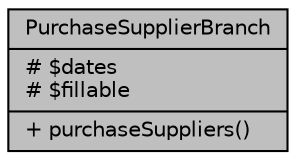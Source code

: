 digraph "PurchaseSupplierBranch"
{
 // LATEX_PDF_SIZE
  bgcolor="transparent";
  edge [fontname="Helvetica",fontsize="10",labelfontname="Helvetica",labelfontsize="10"];
  node [fontname="Helvetica",fontsize="10",shape=record];
  Node1 [label="{PurchaseSupplierBranch\n|# $dates\l# $fillable\l|+ purchaseSuppliers()\l}",height=0.2,width=0.4,color="black", fillcolor="grey75", style="filled", fontcolor="black",tooltip="Datos de las ramas de los proveedores."];
}
